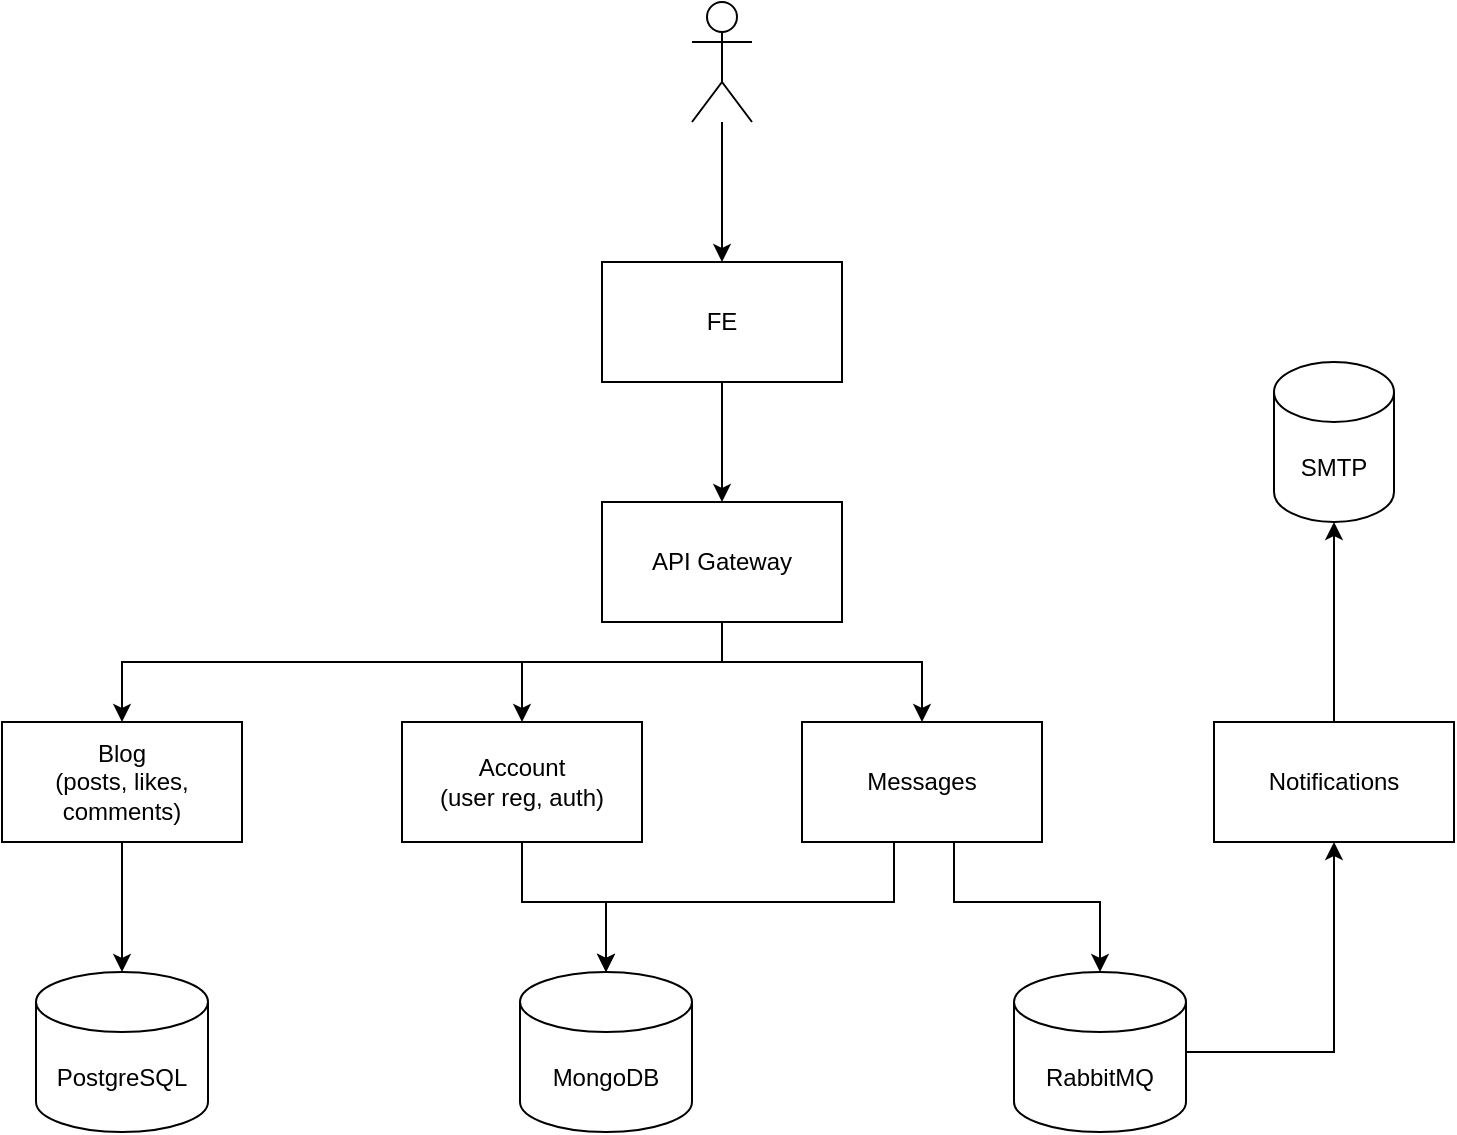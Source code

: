 <mxfile version="24.1.0" type="device">
  <diagram name="Specification" id="O7guWKUaf0JWwatWyiI9">
    <mxGraphModel dx="1026" dy="651" grid="1" gridSize="10" guides="1" tooltips="1" connect="1" arrows="1" fold="1" page="1" pageScale="1" pageWidth="827" pageHeight="1169" math="0" shadow="0">
      <root>
        <mxCell id="0" />
        <mxCell id="1" parent="0" />
        <mxCell id="7KezUDTG5KgQ72eP-DHj-3" style="edgeStyle=orthogonalEdgeStyle;rounded=0;orthogonalLoop=1;jettySize=auto;html=1;entryX=0.5;entryY=0;entryDx=0;entryDy=0;" parent="1" source="7KezUDTG5KgQ72eP-DHj-1" target="7KezUDTG5KgQ72eP-DHj-2" edge="1">
          <mxGeometry relative="1" as="geometry" />
        </mxCell>
        <mxCell id="7KezUDTG5KgQ72eP-DHj-1" value="" style="shape=umlActor;verticalLabelPosition=bottom;verticalAlign=top;html=1;outlineConnect=0;" parent="1" vertex="1">
          <mxGeometry x="399" y="20" width="30" height="60" as="geometry" />
        </mxCell>
        <mxCell id="7KezUDTG5KgQ72eP-DHj-18" style="edgeStyle=orthogonalEdgeStyle;rounded=0;orthogonalLoop=1;jettySize=auto;html=1;entryX=0.5;entryY=0;entryDx=0;entryDy=0;" parent="1" source="7KezUDTG5KgQ72eP-DHj-2" target="7KezUDTG5KgQ72eP-DHj-15" edge="1">
          <mxGeometry relative="1" as="geometry" />
        </mxCell>
        <mxCell id="7KezUDTG5KgQ72eP-DHj-2" value="FE" style="rounded=0;whiteSpace=wrap;html=1;" parent="1" vertex="1">
          <mxGeometry x="354" y="150" width="120" height="60" as="geometry" />
        </mxCell>
        <mxCell id="7KezUDTG5KgQ72eP-DHj-4" value="Account&lt;br&gt;(user reg, auth)" style="rounded=0;whiteSpace=wrap;html=1;" parent="1" vertex="1">
          <mxGeometry x="254" y="380" width="120" height="60" as="geometry" />
        </mxCell>
        <mxCell id="7KezUDTG5KgQ72eP-DHj-7" value="Blog&lt;br&gt;(posts, likes, comments)" style="rounded=0;whiteSpace=wrap;html=1;" parent="1" vertex="1">
          <mxGeometry x="54" y="380" width="120" height="60" as="geometry" />
        </mxCell>
        <mxCell id="7KezUDTG5KgQ72eP-DHj-30" style="edgeStyle=orthogonalEdgeStyle;rounded=0;orthogonalLoop=1;jettySize=auto;html=1;entryX=0.5;entryY=0;entryDx=0;entryDy=0;entryPerimeter=0;" parent="1" source="7KezUDTG5KgQ72eP-DHj-8" target="7KezUDTG5KgQ72eP-DHj-27" edge="1">
          <mxGeometry relative="1" as="geometry">
            <mxPoint x="410" y="500" as="targetPoint" />
            <Array as="points">
              <mxPoint x="500" y="470" />
              <mxPoint x="356" y="470" />
            </Array>
          </mxGeometry>
        </mxCell>
        <mxCell id="7KezUDTG5KgQ72eP-DHj-8" value="Messages" style="rounded=0;whiteSpace=wrap;html=1;" parent="1" vertex="1">
          <mxGeometry x="454" y="380" width="120" height="60" as="geometry" />
        </mxCell>
        <mxCell id="7KezUDTG5KgQ72eP-DHj-26" style="edgeStyle=orthogonalEdgeStyle;rounded=0;orthogonalLoop=1;jettySize=auto;html=1;" parent="1" source="7KezUDTG5KgQ72eP-DHj-14" target="7KezUDTG5KgQ72eP-DHj-25" edge="1">
          <mxGeometry relative="1" as="geometry" />
        </mxCell>
        <mxCell id="7KezUDTG5KgQ72eP-DHj-14" value="Notifications" style="rounded=0;whiteSpace=wrap;html=1;" parent="1" vertex="1">
          <mxGeometry x="660" y="380" width="120" height="60" as="geometry" />
        </mxCell>
        <mxCell id="7KezUDTG5KgQ72eP-DHj-19" style="edgeStyle=orthogonalEdgeStyle;rounded=0;orthogonalLoop=1;jettySize=auto;html=1;entryX=0.5;entryY=0;entryDx=0;entryDy=0;" parent="1" source="7KezUDTG5KgQ72eP-DHj-15" target="7KezUDTG5KgQ72eP-DHj-4" edge="1">
          <mxGeometry relative="1" as="geometry">
            <Array as="points">
              <mxPoint x="414" y="350" />
              <mxPoint x="314" y="350" />
            </Array>
          </mxGeometry>
        </mxCell>
        <mxCell id="7KezUDTG5KgQ72eP-DHj-20" style="edgeStyle=orthogonalEdgeStyle;rounded=0;orthogonalLoop=1;jettySize=auto;html=1;entryX=0.5;entryY=0;entryDx=0;entryDy=0;" parent="1" source="7KezUDTG5KgQ72eP-DHj-15" target="7KezUDTG5KgQ72eP-DHj-7" edge="1">
          <mxGeometry relative="1" as="geometry">
            <Array as="points">
              <mxPoint x="414" y="350" />
              <mxPoint x="114" y="350" />
            </Array>
          </mxGeometry>
        </mxCell>
        <mxCell id="7KezUDTG5KgQ72eP-DHj-21" style="edgeStyle=orthogonalEdgeStyle;rounded=0;orthogonalLoop=1;jettySize=auto;html=1;entryX=0.5;entryY=0;entryDx=0;entryDy=0;" parent="1" source="7KezUDTG5KgQ72eP-DHj-15" target="7KezUDTG5KgQ72eP-DHj-8" edge="1">
          <mxGeometry relative="1" as="geometry">
            <Array as="points">
              <mxPoint x="414" y="350" />
              <mxPoint x="514" y="350" />
            </Array>
          </mxGeometry>
        </mxCell>
        <mxCell id="7KezUDTG5KgQ72eP-DHj-15" value="API Gateway" style="rounded=0;whiteSpace=wrap;html=1;" parent="1" vertex="1">
          <mxGeometry x="354" y="270" width="120" height="60" as="geometry" />
        </mxCell>
        <mxCell id="7KezUDTG5KgQ72eP-DHj-16" value="PostgreSQL" style="shape=cylinder3;whiteSpace=wrap;html=1;boundedLbl=1;backgroundOutline=1;size=15;" parent="1" vertex="1">
          <mxGeometry x="71" y="505" width="86" height="80" as="geometry" />
        </mxCell>
        <mxCell id="7KezUDTG5KgQ72eP-DHj-24" style="edgeStyle=orthogonalEdgeStyle;rounded=0;orthogonalLoop=1;jettySize=auto;html=1;entryX=0.5;entryY=1;entryDx=0;entryDy=0;" parent="1" source="7KezUDTG5KgQ72eP-DHj-17" target="7KezUDTG5KgQ72eP-DHj-14" edge="1">
          <mxGeometry relative="1" as="geometry" />
        </mxCell>
        <mxCell id="7KezUDTG5KgQ72eP-DHj-17" value="RabbitMQ" style="shape=cylinder3;whiteSpace=wrap;html=1;boundedLbl=1;backgroundOutline=1;size=15;" parent="1" vertex="1">
          <mxGeometry x="560" y="505" width="86" height="80" as="geometry" />
        </mxCell>
        <mxCell id="7KezUDTG5KgQ72eP-DHj-23" style="edgeStyle=orthogonalEdgeStyle;rounded=0;orthogonalLoop=1;jettySize=auto;html=1;entryX=0.5;entryY=0;entryDx=0;entryDy=0;entryPerimeter=0;" parent="1" source="7KezUDTG5KgQ72eP-DHj-8" target="7KezUDTG5KgQ72eP-DHj-17" edge="1">
          <mxGeometry relative="1" as="geometry">
            <Array as="points">
              <mxPoint x="530" y="470" />
              <mxPoint x="603" y="470" />
            </Array>
          </mxGeometry>
        </mxCell>
        <mxCell id="7KezUDTG5KgQ72eP-DHj-25" value="SMTP" style="shape=cylinder3;whiteSpace=wrap;html=1;boundedLbl=1;backgroundOutline=1;size=15;" parent="1" vertex="1">
          <mxGeometry x="690" y="200" width="60" height="80" as="geometry" />
        </mxCell>
        <mxCell id="7KezUDTG5KgQ72eP-DHj-27" value="MongoDB" style="shape=cylinder3;whiteSpace=wrap;html=1;boundedLbl=1;backgroundOutline=1;size=15;" parent="1" vertex="1">
          <mxGeometry x="313" y="505" width="86" height="80" as="geometry" />
        </mxCell>
        <mxCell id="7KezUDTG5KgQ72eP-DHj-28" style="edgeStyle=orthogonalEdgeStyle;rounded=0;orthogonalLoop=1;jettySize=auto;html=1;entryX=0.5;entryY=0;entryDx=0;entryDy=0;entryPerimeter=0;" parent="1" source="7KezUDTG5KgQ72eP-DHj-7" target="7KezUDTG5KgQ72eP-DHj-16" edge="1">
          <mxGeometry relative="1" as="geometry" />
        </mxCell>
        <mxCell id="7KezUDTG5KgQ72eP-DHj-29" style="edgeStyle=orthogonalEdgeStyle;rounded=0;orthogonalLoop=1;jettySize=auto;html=1;entryX=0.5;entryY=0;entryDx=0;entryDy=0;entryPerimeter=0;" parent="1" source="7KezUDTG5KgQ72eP-DHj-4" target="7KezUDTG5KgQ72eP-DHj-27" edge="1">
          <mxGeometry relative="1" as="geometry">
            <Array as="points">
              <mxPoint x="314" y="470" />
              <mxPoint x="356" y="470" />
            </Array>
          </mxGeometry>
        </mxCell>
      </root>
    </mxGraphModel>
  </diagram>
</mxfile>
